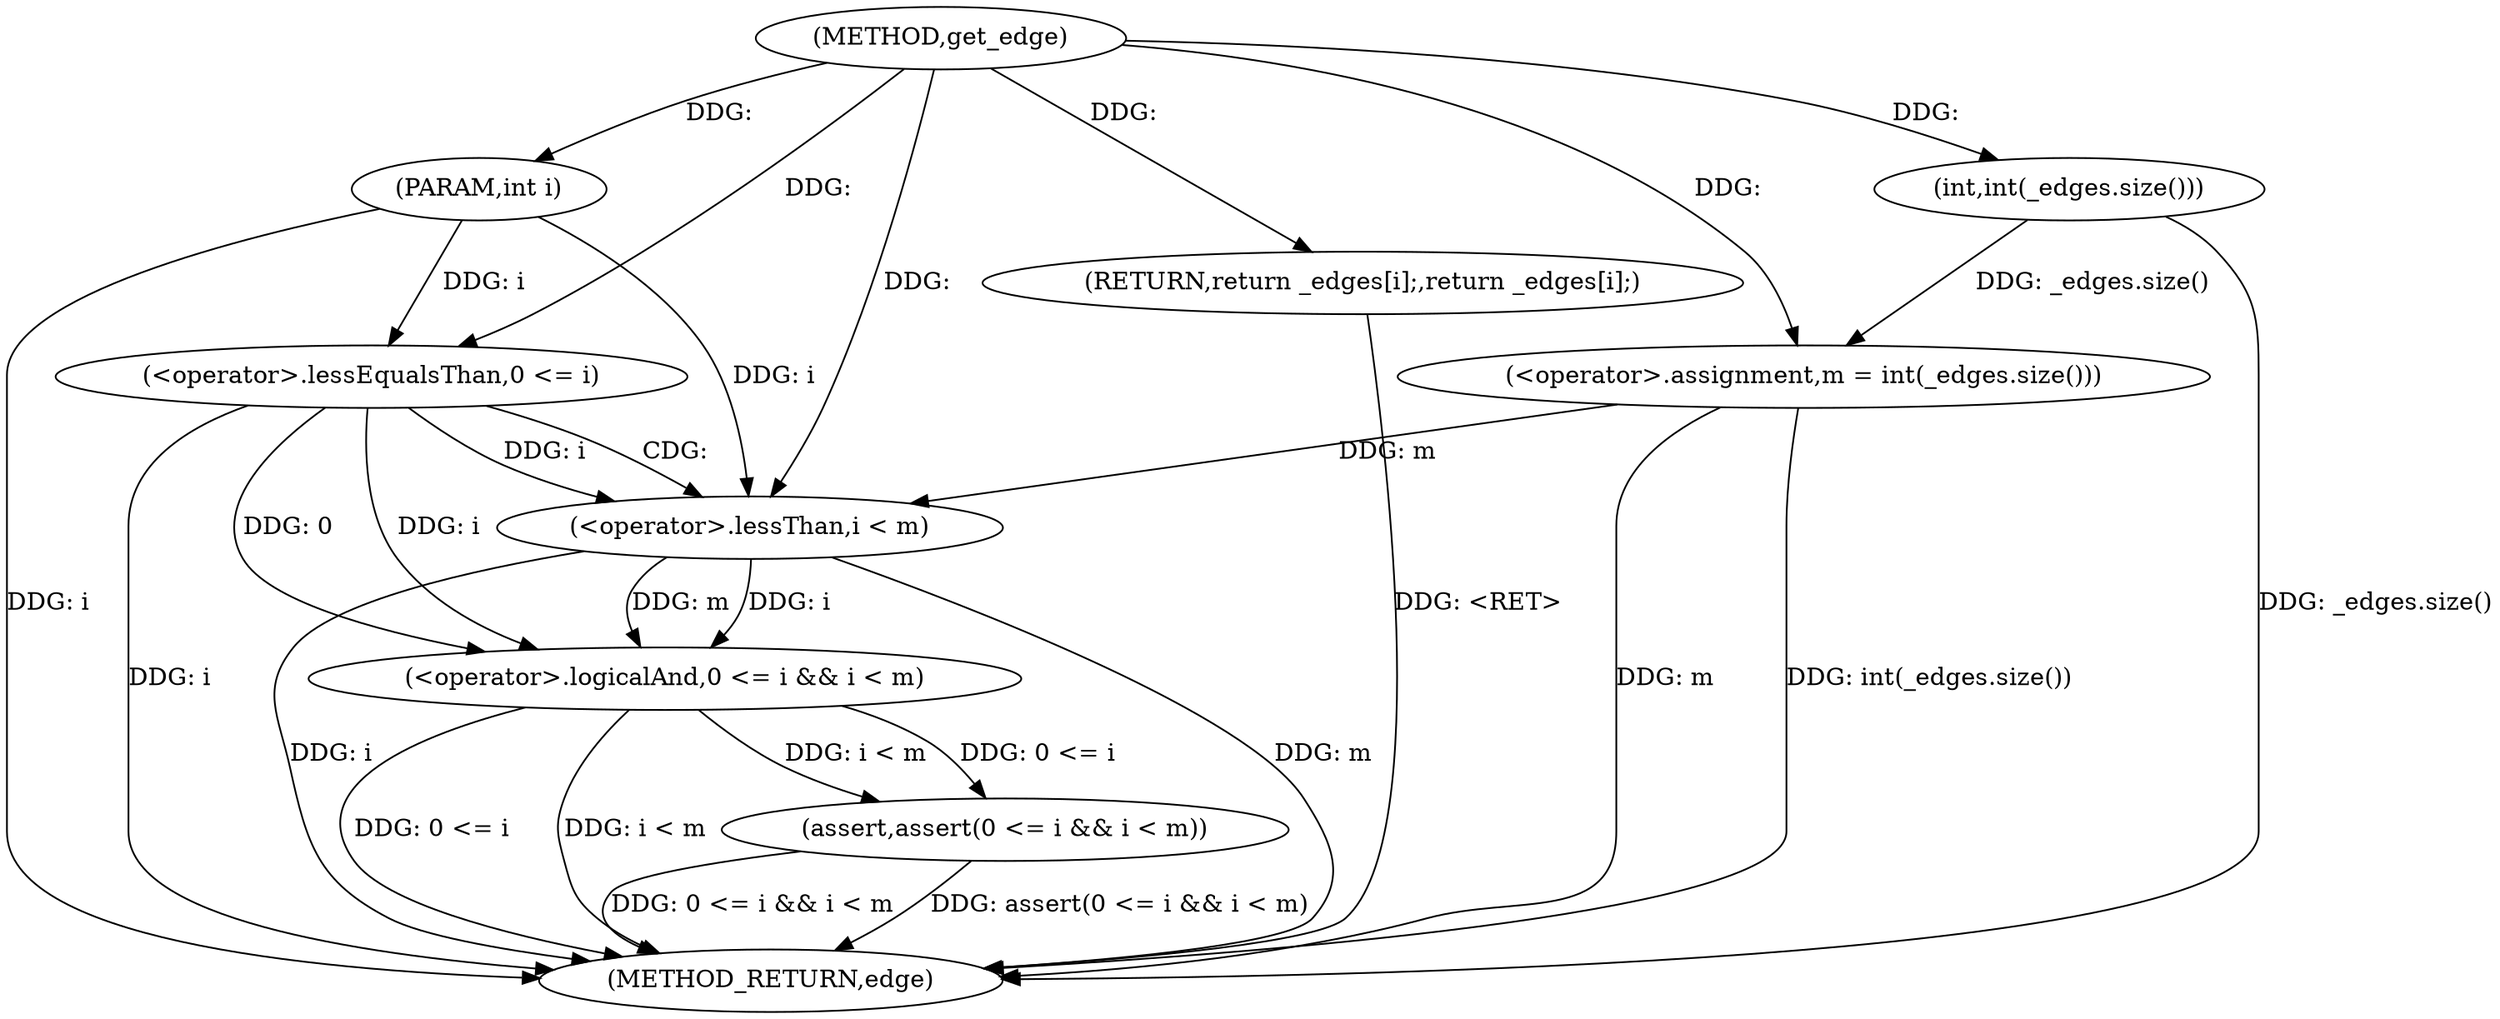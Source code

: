 digraph "get_edge" {  
"1004861" [label = "(METHOD,get_edge)" ]
"1004881" [label = "(METHOD_RETURN,edge)" ]
"1004862" [label = "(PARAM,int i)" ]
"1004865" [label = "(<operator>.assignment,m = int(_edges.size()))" ]
"1004869" [label = "(assert,assert(0 <= i && i < m))" ]
"1004877" [label = "(RETURN,return _edges[i];,return _edges[i];)" ]
"1004867" [label = "(int,int(_edges.size()))" ]
"1004870" [label = "(<operator>.logicalAnd,0 <= i && i < m)" ]
"1004871" [label = "(<operator>.lessEqualsThan,0 <= i)" ]
"1004874" [label = "(<operator>.lessThan,i < m)" ]
  "1004877" -> "1004881"  [ label = "DDG: <RET>"] 
  "1004862" -> "1004881"  [ label = "DDG: i"] 
  "1004865" -> "1004881"  [ label = "DDG: m"] 
  "1004867" -> "1004881"  [ label = "DDG: _edges.size()"] 
  "1004865" -> "1004881"  [ label = "DDG: int(_edges.size())"] 
  "1004871" -> "1004881"  [ label = "DDG: i"] 
  "1004870" -> "1004881"  [ label = "DDG: 0 <= i"] 
  "1004874" -> "1004881"  [ label = "DDG: i"] 
  "1004874" -> "1004881"  [ label = "DDG: m"] 
  "1004870" -> "1004881"  [ label = "DDG: i < m"] 
  "1004869" -> "1004881"  [ label = "DDG: 0 <= i && i < m"] 
  "1004869" -> "1004881"  [ label = "DDG: assert(0 <= i && i < m)"] 
  "1004861" -> "1004862"  [ label = "DDG: "] 
  "1004867" -> "1004865"  [ label = "DDG: _edges.size()"] 
  "1004861" -> "1004877"  [ label = "DDG: "] 
  "1004861" -> "1004865"  [ label = "DDG: "] 
  "1004870" -> "1004869"  [ label = "DDG: i < m"] 
  "1004870" -> "1004869"  [ label = "DDG: 0 <= i"] 
  "1004861" -> "1004867"  [ label = "DDG: "] 
  "1004871" -> "1004870"  [ label = "DDG: 0"] 
  "1004871" -> "1004870"  [ label = "DDG: i"] 
  "1004874" -> "1004870"  [ label = "DDG: i"] 
  "1004874" -> "1004870"  [ label = "DDG: m"] 
  "1004861" -> "1004871"  [ label = "DDG: "] 
  "1004862" -> "1004871"  [ label = "DDG: i"] 
  "1004871" -> "1004874"  [ label = "DDG: i"] 
  "1004862" -> "1004874"  [ label = "DDG: i"] 
  "1004861" -> "1004874"  [ label = "DDG: "] 
  "1004865" -> "1004874"  [ label = "DDG: m"] 
  "1004871" -> "1004874"  [ label = "CDG: "] 
}
